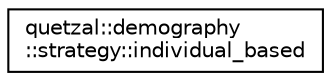 digraph "Graphical Class Hierarchy"
{
 // LATEX_PDF_SIZE
  edge [fontname="Helvetica",fontsize="10",labelfontname="Helvetica",labelfontsize="10"];
  node [fontname="Helvetica",fontsize="10",shape=record];
  rankdir="LR";
  Node0 [label="quetzal::demography\l::strategy::individual_based",height=0.2,width=0.4,color="black", fillcolor="white", style="filled",URL="$classquetzal_1_1demography_1_1strategy_1_1individual__based.html",tooltip="Class for demographic simulation of small populations."];
}
